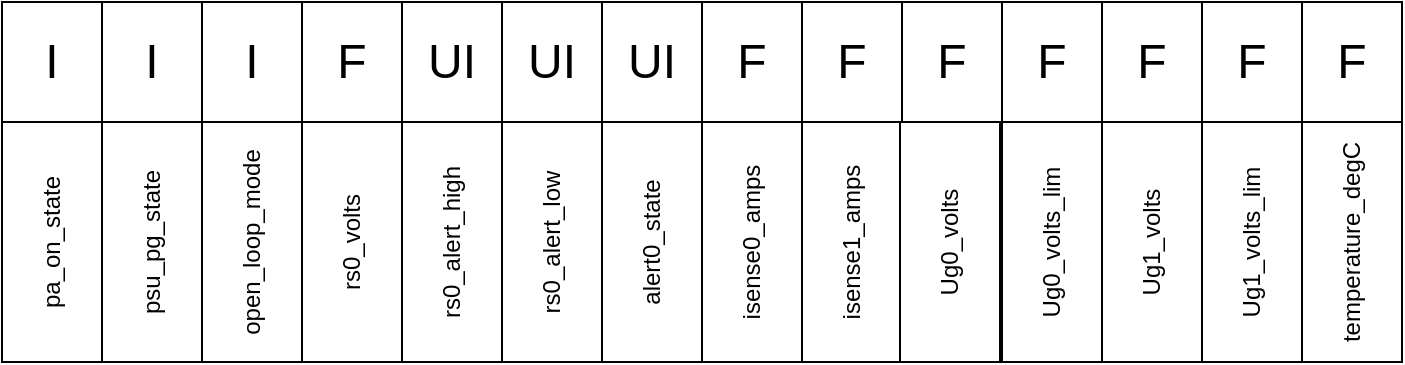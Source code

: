 <mxfile version="26.2.14">
  <diagram name="Page-1" id="zuJPYEjwQjWzl5R64Zer">
    <mxGraphModel dx="1418" dy="794" grid="1" gridSize="10" guides="1" tooltips="1" connect="1" arrows="1" fold="1" page="1" pageScale="1" pageWidth="827" pageHeight="1169" math="0" shadow="0">
      <root>
        <mxCell id="0" />
        <mxCell id="1" parent="0" />
        <mxCell id="xgZaph05l2L8ioLblAnV-15" value="I" style="rounded=0;whiteSpace=wrap;html=1;fontSize=24;" vertex="1" parent="1">
          <mxGeometry width="50" height="60" as="geometry" />
        </mxCell>
        <mxCell id="xgZaph05l2L8ioLblAnV-16" value="I" style="rounded=0;whiteSpace=wrap;html=1;fontSize=24;" vertex="1" parent="1">
          <mxGeometry x="50" width="50" height="60" as="geometry" />
        </mxCell>
        <mxCell id="xgZaph05l2L8ioLblAnV-17" value="I" style="rounded=0;whiteSpace=wrap;html=1;fontSize=24;" vertex="1" parent="1">
          <mxGeometry x="100" width="50" height="60" as="geometry" />
        </mxCell>
        <mxCell id="xgZaph05l2L8ioLblAnV-27" value="F" style="rounded=0;whiteSpace=wrap;html=1;fontSize=24;" vertex="1" parent="1">
          <mxGeometry x="150" width="50" height="60" as="geometry" />
        </mxCell>
        <mxCell id="xgZaph05l2L8ioLblAnV-28" value="UI" style="rounded=0;whiteSpace=wrap;html=1;fontSize=24;" vertex="1" parent="1">
          <mxGeometry x="200" width="50" height="60" as="geometry" />
        </mxCell>
        <mxCell id="xgZaph05l2L8ioLblAnV-29" value="UI" style="rounded=0;whiteSpace=wrap;html=1;fontSize=24;" vertex="1" parent="1">
          <mxGeometry x="250" width="50" height="60" as="geometry" />
        </mxCell>
        <mxCell id="xgZaph05l2L8ioLblAnV-30" value="UI" style="rounded=0;whiteSpace=wrap;html=1;fontSize=24;" vertex="1" parent="1">
          <mxGeometry x="300" width="50" height="60" as="geometry" />
        </mxCell>
        <mxCell id="xgZaph05l2L8ioLblAnV-31" value="F" style="rounded=0;whiteSpace=wrap;html=1;fontSize=24;" vertex="1" parent="1">
          <mxGeometry x="350" width="50" height="60" as="geometry" />
        </mxCell>
        <mxCell id="xgZaph05l2L8ioLblAnV-32" value="F" style="rounded=0;whiteSpace=wrap;html=1;fontSize=24;" vertex="1" parent="1">
          <mxGeometry x="400" width="50" height="60" as="geometry" />
        </mxCell>
        <mxCell id="xgZaph05l2L8ioLblAnV-33" value="F" style="rounded=0;whiteSpace=wrap;html=1;fontSize=24;" vertex="1" parent="1">
          <mxGeometry x="450" width="50" height="60" as="geometry" />
        </mxCell>
        <mxCell id="xgZaph05l2L8ioLblAnV-34" value="F" style="rounded=0;whiteSpace=wrap;html=1;fontSize=24;" vertex="1" parent="1">
          <mxGeometry x="500" width="50" height="60" as="geometry" />
        </mxCell>
        <mxCell id="xgZaph05l2L8ioLblAnV-35" value="F" style="rounded=0;whiteSpace=wrap;html=1;fontSize=24;" vertex="1" parent="1">
          <mxGeometry x="550" width="50" height="60" as="geometry" />
        </mxCell>
        <mxCell id="xgZaph05l2L8ioLblAnV-36" value="F" style="rounded=0;whiteSpace=wrap;html=1;fontSize=24;" vertex="1" parent="1">
          <mxGeometry x="600" width="50" height="60" as="geometry" />
        </mxCell>
        <mxCell id="xgZaph05l2L8ioLblAnV-37" value="F" style="rounded=0;whiteSpace=wrap;html=1;fontSize=24;" vertex="1" parent="1">
          <mxGeometry x="650" width="50" height="60" as="geometry" />
        </mxCell>
        <mxCell id="xgZaph05l2L8ioLblAnV-38" value="pa_on_state" style="rounded=0;whiteSpace=wrap;html=1;rotation=-90;" vertex="1" parent="1">
          <mxGeometry x="-35" y="95" width="120" height="50" as="geometry" />
        </mxCell>
        <mxCell id="xgZaph05l2L8ioLblAnV-39" value="psu_pg_state" style="rounded=0;whiteSpace=wrap;html=1;rotation=-90;" vertex="1" parent="1">
          <mxGeometry x="15" y="95" width="120" height="50" as="geometry" />
        </mxCell>
        <mxCell id="xgZaph05l2L8ioLblAnV-40" value="open_loop_mode" style="rounded=0;whiteSpace=wrap;html=1;rotation=-90;" vertex="1" parent="1">
          <mxGeometry x="65" y="95" width="120" height="50" as="geometry" />
        </mxCell>
        <mxCell id="xgZaph05l2L8ioLblAnV-41" value="rs0_volts" style="rounded=0;whiteSpace=wrap;html=1;rotation=-90;" vertex="1" parent="1">
          <mxGeometry x="115" y="95" width="120" height="50" as="geometry" />
        </mxCell>
        <mxCell id="xgZaph05l2L8ioLblAnV-42" value="rs0_alert_high" style="rounded=0;whiteSpace=wrap;html=1;rotation=-90;" vertex="1" parent="1">
          <mxGeometry x="165" y="95" width="120" height="50" as="geometry" />
        </mxCell>
        <mxCell id="xgZaph05l2L8ioLblAnV-43" value="rs0_alert_low" style="rounded=0;whiteSpace=wrap;html=1;rotation=-90;" vertex="1" parent="1">
          <mxGeometry x="215" y="95" width="120" height="50" as="geometry" />
        </mxCell>
        <mxCell id="xgZaph05l2L8ioLblAnV-44" value="alert0_state" style="rounded=0;whiteSpace=wrap;html=1;rotation=-90;" vertex="1" parent="1">
          <mxGeometry x="265" y="95" width="120" height="50" as="geometry" />
        </mxCell>
        <mxCell id="xgZaph05l2L8ioLblAnV-45" value="isense0_amps" style="rounded=0;whiteSpace=wrap;html=1;rotation=-90;" vertex="1" parent="1">
          <mxGeometry x="315" y="95" width="120" height="50" as="geometry" />
        </mxCell>
        <mxCell id="xgZaph05l2L8ioLblAnV-46" value="isense1_amps" style="rounded=0;whiteSpace=wrap;html=1;rotation=-90;" vertex="1" parent="1">
          <mxGeometry x="365" y="95" width="120" height="50" as="geometry" />
        </mxCell>
        <mxCell id="xgZaph05l2L8ioLblAnV-47" value="Ug0_volts" style="rounded=0;whiteSpace=wrap;html=1;rotation=-90;" vertex="1" parent="1">
          <mxGeometry x="414" y="95" width="120" height="50" as="geometry" />
        </mxCell>
        <mxCell id="xgZaph05l2L8ioLblAnV-48" value="Ug1_volts" style="rounded=0;whiteSpace=wrap;html=1;rotation=-90;" vertex="1" parent="1">
          <mxGeometry x="515" y="95" width="120" height="50" as="geometry" />
        </mxCell>
        <mxCell id="xgZaph05l2L8ioLblAnV-49" value="Ug0_volts_lim" style="rounded=0;whiteSpace=wrap;html=1;rotation=-90;" vertex="1" parent="1">
          <mxGeometry x="465" y="95" width="120" height="50" as="geometry" />
        </mxCell>
        <mxCell id="xgZaph05l2L8ioLblAnV-50" value="Ug1_volts_lim" style="rounded=0;whiteSpace=wrap;html=1;rotation=-90;" vertex="1" parent="1">
          <mxGeometry x="565" y="95" width="120" height="50" as="geometry" />
        </mxCell>
        <mxCell id="xgZaph05l2L8ioLblAnV-51" value="temperature_degC" style="rounded=0;whiteSpace=wrap;html=1;rotation=-90;" vertex="1" parent="1">
          <mxGeometry x="615" y="95" width="120" height="50" as="geometry" />
        </mxCell>
      </root>
    </mxGraphModel>
  </diagram>
</mxfile>
